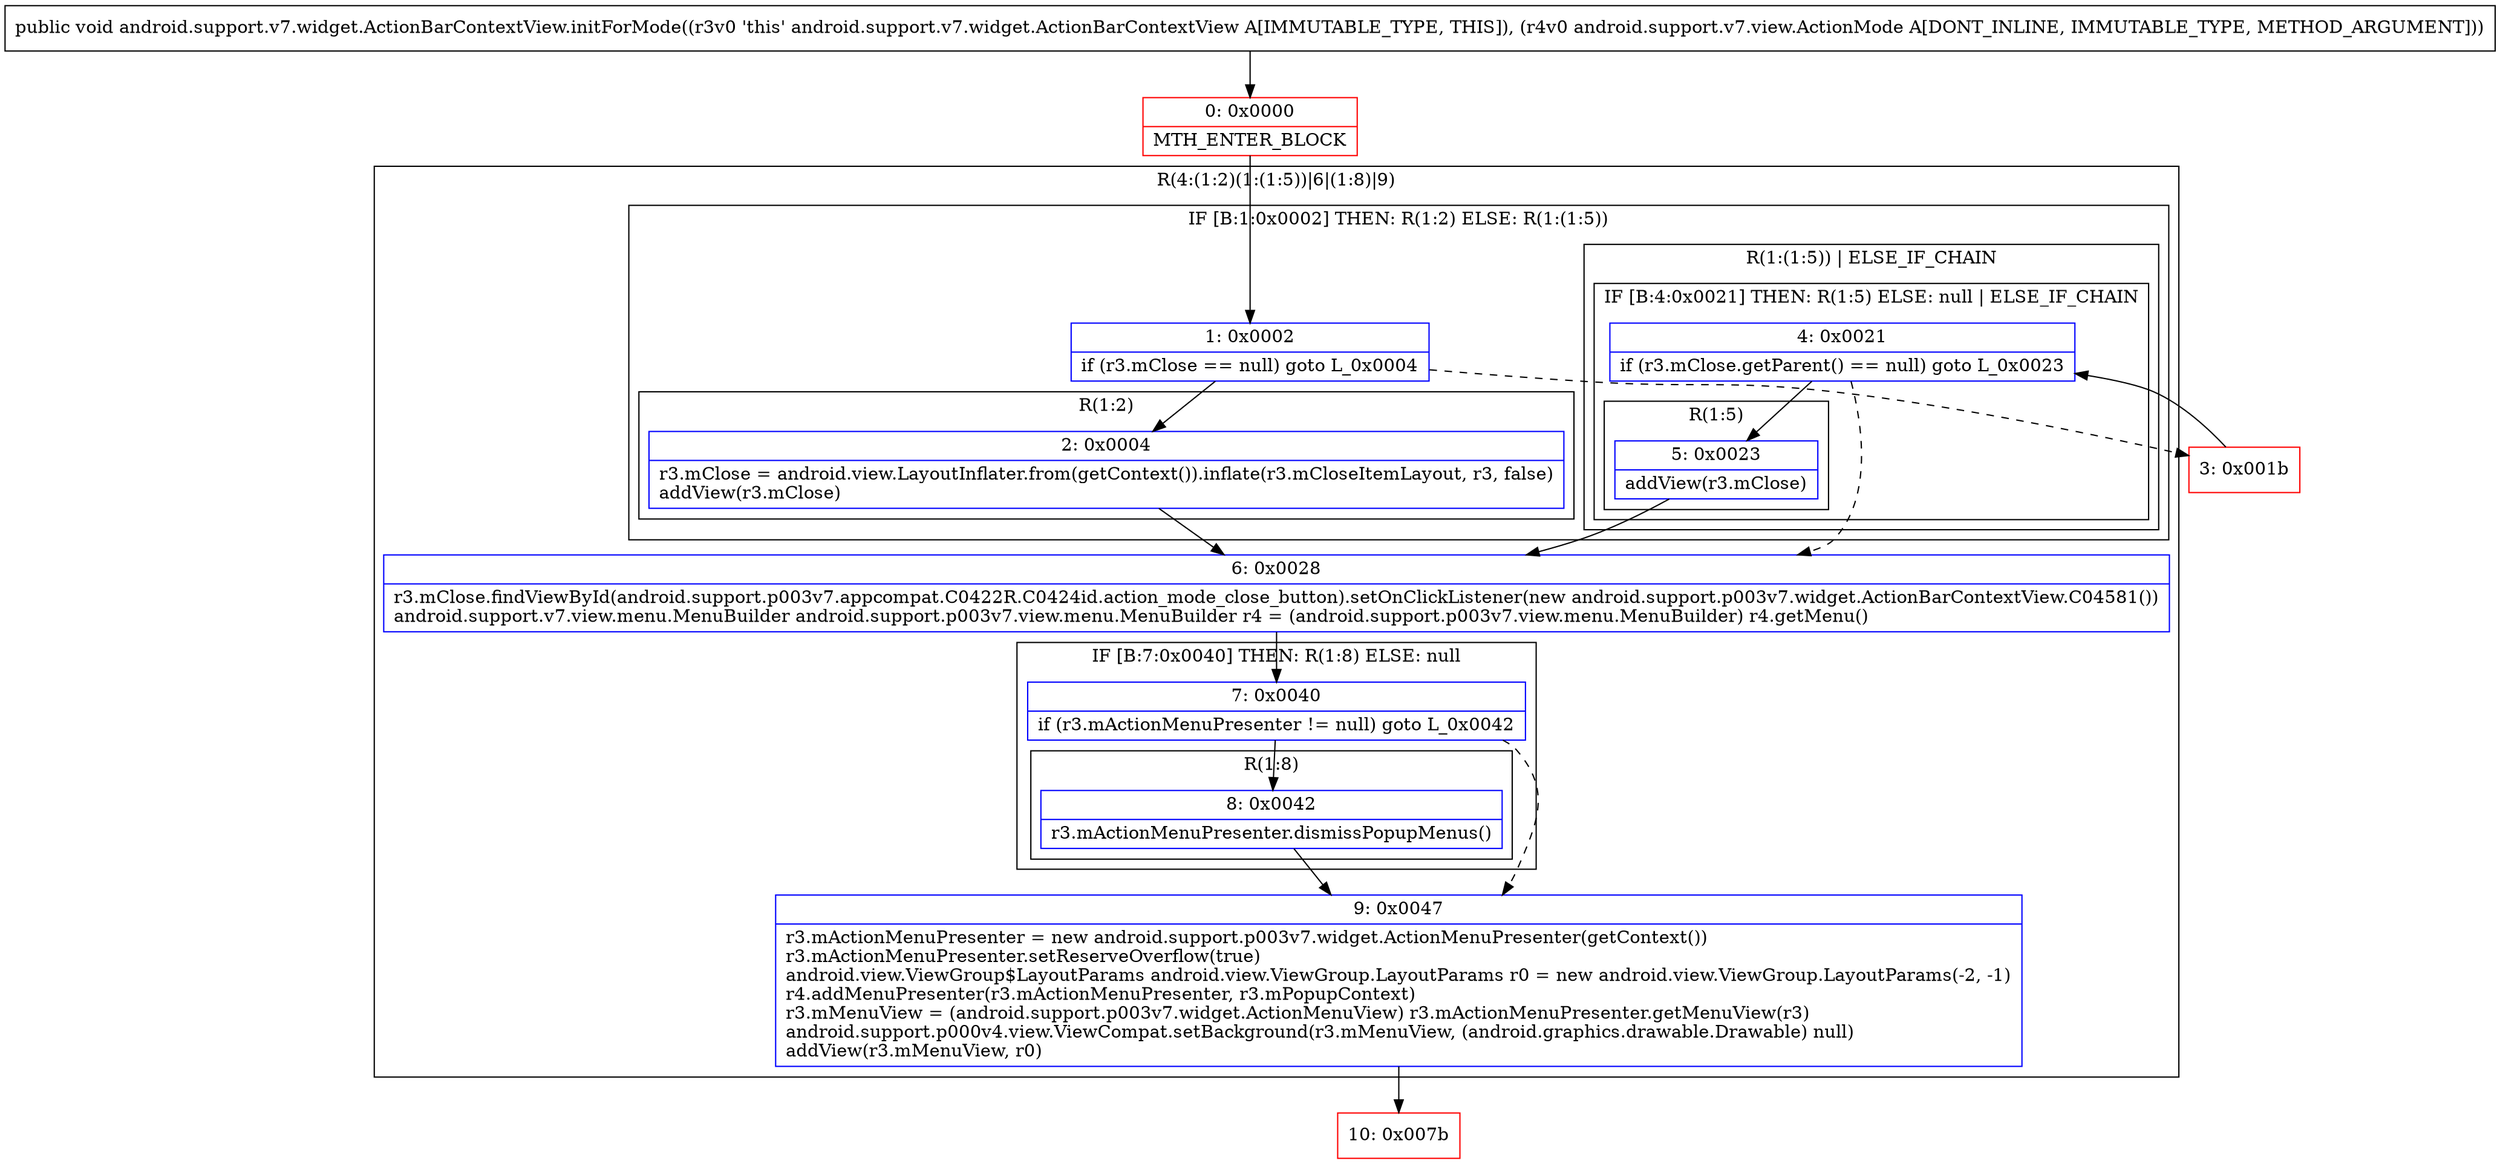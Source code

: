digraph "CFG forandroid.support.v7.widget.ActionBarContextView.initForMode(Landroid\/support\/v7\/view\/ActionMode;)V" {
subgraph cluster_Region_418750812 {
label = "R(4:(1:2)(1:(1:5))|6|(1:8)|9)";
node [shape=record,color=blue];
subgraph cluster_IfRegion_772322803 {
label = "IF [B:1:0x0002] THEN: R(1:2) ELSE: R(1:(1:5))";
node [shape=record,color=blue];
Node_1 [shape=record,label="{1\:\ 0x0002|if (r3.mClose == null) goto L_0x0004\l}"];
subgraph cluster_Region_2018993788 {
label = "R(1:2)";
node [shape=record,color=blue];
Node_2 [shape=record,label="{2\:\ 0x0004|r3.mClose = android.view.LayoutInflater.from(getContext()).inflate(r3.mCloseItemLayout, r3, false)\laddView(r3.mClose)\l}"];
}
subgraph cluster_Region_792584569 {
label = "R(1:(1:5)) | ELSE_IF_CHAIN\l";
node [shape=record,color=blue];
subgraph cluster_IfRegion_945526015 {
label = "IF [B:4:0x0021] THEN: R(1:5) ELSE: null | ELSE_IF_CHAIN\l";
node [shape=record,color=blue];
Node_4 [shape=record,label="{4\:\ 0x0021|if (r3.mClose.getParent() == null) goto L_0x0023\l}"];
subgraph cluster_Region_1394022698 {
label = "R(1:5)";
node [shape=record,color=blue];
Node_5 [shape=record,label="{5\:\ 0x0023|addView(r3.mClose)\l}"];
}
}
}
}
Node_6 [shape=record,label="{6\:\ 0x0028|r3.mClose.findViewById(android.support.p003v7.appcompat.C0422R.C0424id.action_mode_close_button).setOnClickListener(new android.support.p003v7.widget.ActionBarContextView.C04581())\landroid.support.v7.view.menu.MenuBuilder android.support.p003v7.view.menu.MenuBuilder r4 = (android.support.p003v7.view.menu.MenuBuilder) r4.getMenu()\l}"];
subgraph cluster_IfRegion_280027570 {
label = "IF [B:7:0x0040] THEN: R(1:8) ELSE: null";
node [shape=record,color=blue];
Node_7 [shape=record,label="{7\:\ 0x0040|if (r3.mActionMenuPresenter != null) goto L_0x0042\l}"];
subgraph cluster_Region_1346829556 {
label = "R(1:8)";
node [shape=record,color=blue];
Node_8 [shape=record,label="{8\:\ 0x0042|r3.mActionMenuPresenter.dismissPopupMenus()\l}"];
}
}
Node_9 [shape=record,label="{9\:\ 0x0047|r3.mActionMenuPresenter = new android.support.p003v7.widget.ActionMenuPresenter(getContext())\lr3.mActionMenuPresenter.setReserveOverflow(true)\landroid.view.ViewGroup$LayoutParams android.view.ViewGroup.LayoutParams r0 = new android.view.ViewGroup.LayoutParams(\-2, \-1)\lr4.addMenuPresenter(r3.mActionMenuPresenter, r3.mPopupContext)\lr3.mMenuView = (android.support.p003v7.widget.ActionMenuView) r3.mActionMenuPresenter.getMenuView(r3)\landroid.support.p000v4.view.ViewCompat.setBackground(r3.mMenuView, (android.graphics.drawable.Drawable) null)\laddView(r3.mMenuView, r0)\l}"];
}
Node_0 [shape=record,color=red,label="{0\:\ 0x0000|MTH_ENTER_BLOCK\l}"];
Node_3 [shape=record,color=red,label="{3\:\ 0x001b}"];
Node_10 [shape=record,color=red,label="{10\:\ 0x007b}"];
MethodNode[shape=record,label="{public void android.support.v7.widget.ActionBarContextView.initForMode((r3v0 'this' android.support.v7.widget.ActionBarContextView A[IMMUTABLE_TYPE, THIS]), (r4v0 android.support.v7.view.ActionMode A[DONT_INLINE, IMMUTABLE_TYPE, METHOD_ARGUMENT])) }"];
MethodNode -> Node_0;
Node_1 -> Node_2;
Node_1 -> Node_3[style=dashed];
Node_2 -> Node_6;
Node_4 -> Node_5;
Node_4 -> Node_6[style=dashed];
Node_5 -> Node_6;
Node_6 -> Node_7;
Node_7 -> Node_8;
Node_7 -> Node_9[style=dashed];
Node_8 -> Node_9;
Node_9 -> Node_10;
Node_0 -> Node_1;
Node_3 -> Node_4;
}

